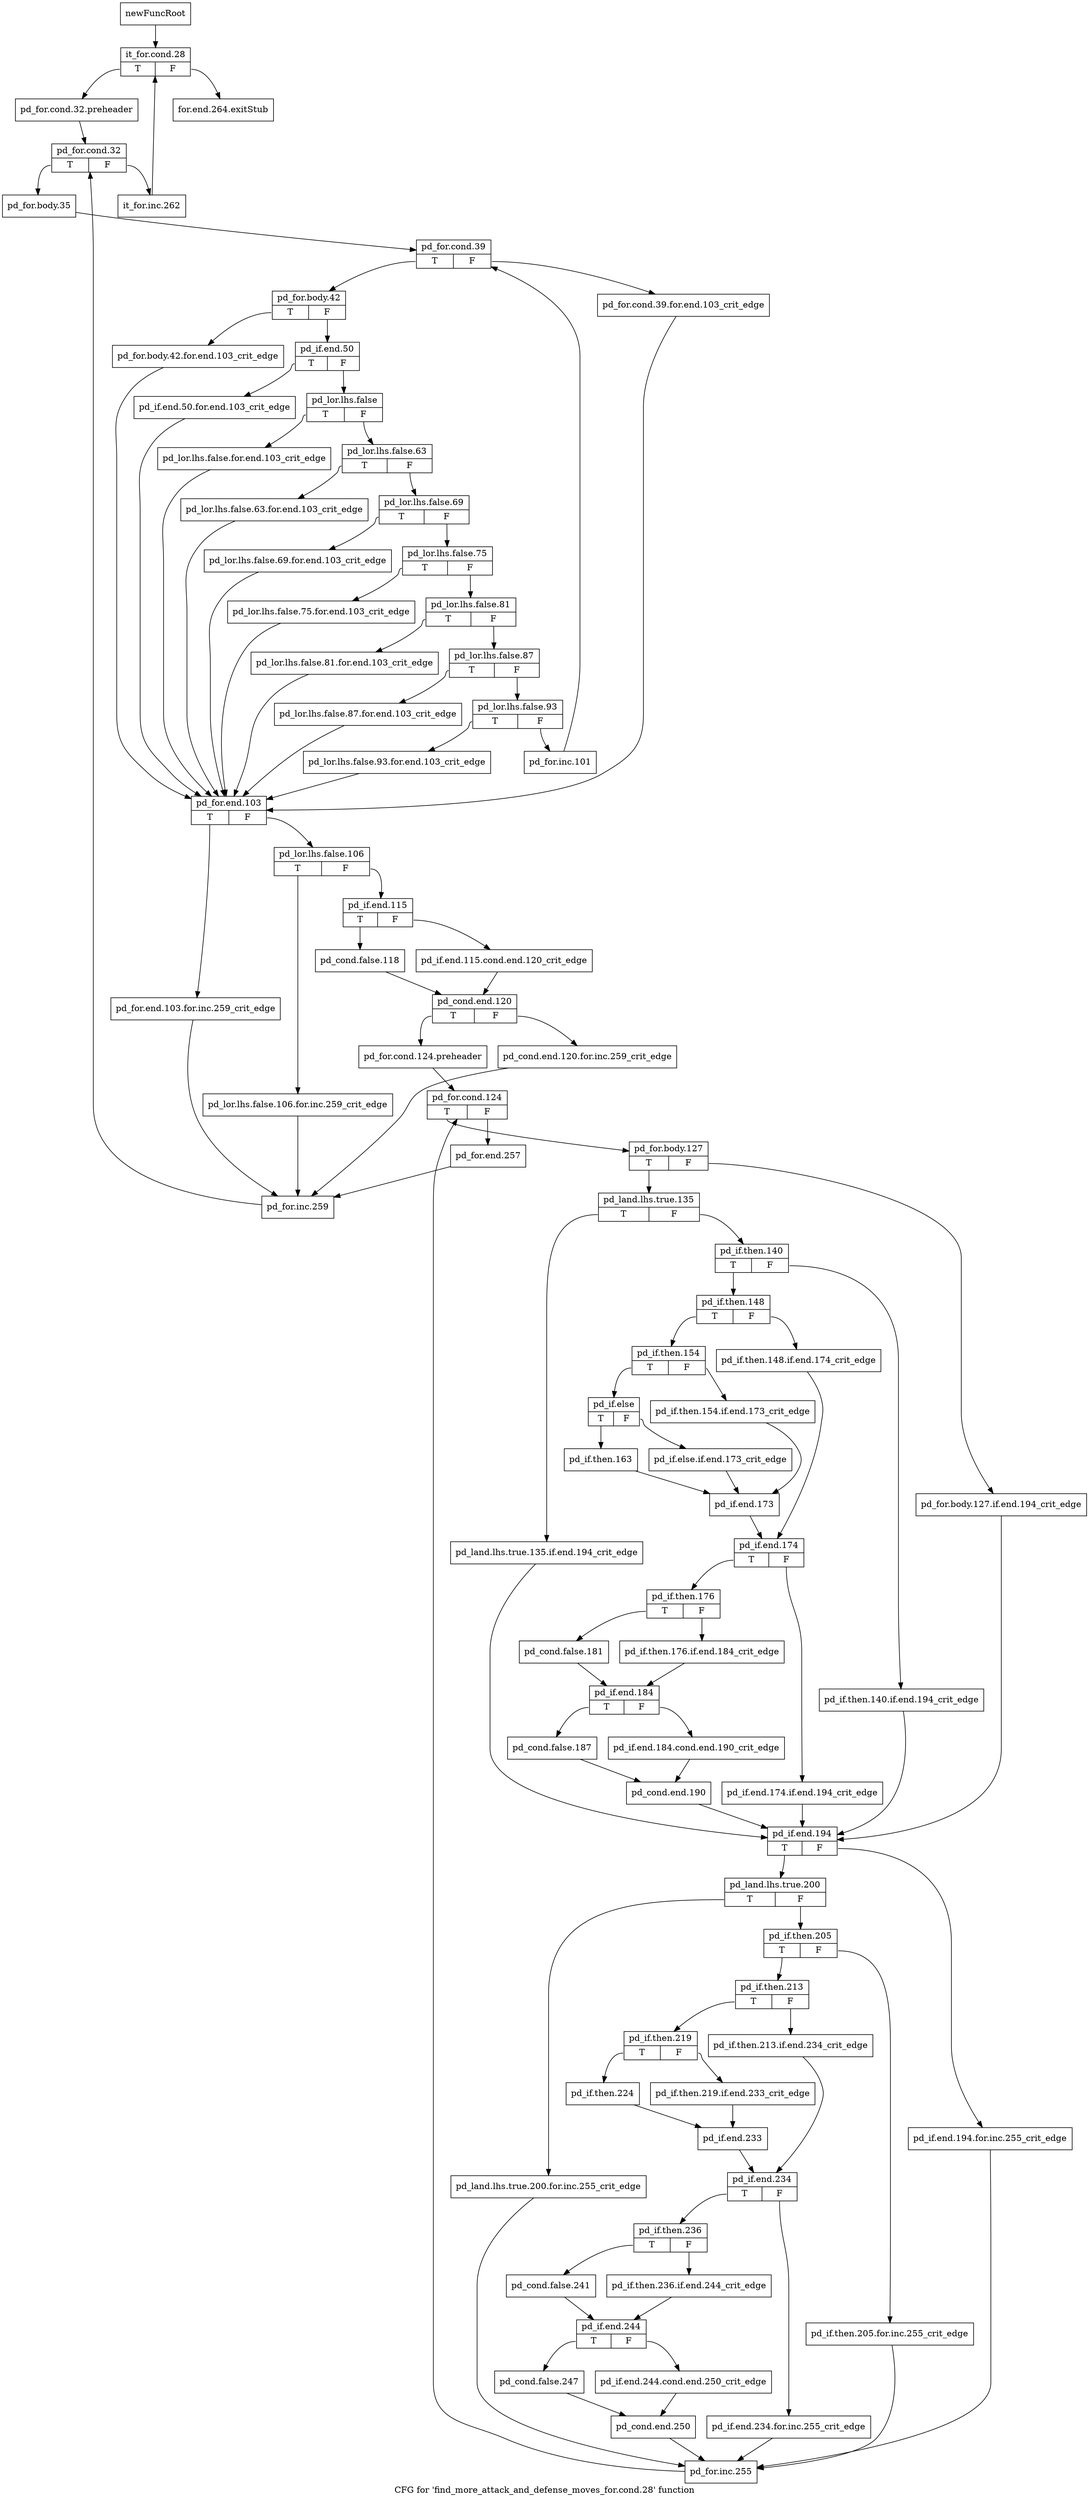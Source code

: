 digraph "CFG for 'find_more_attack_and_defense_moves_for.cond.28' function" {
	label="CFG for 'find_more_attack_and_defense_moves_for.cond.28' function";

	Node0x45c2470 [shape=record,label="{newFuncRoot}"];
	Node0x45c2470 -> Node0x45c2510;
	Node0x45c24c0 [shape=record,label="{for.end.264.exitStub}"];
	Node0x45c2510 [shape=record,label="{it_for.cond.28|{<s0>T|<s1>F}}"];
	Node0x45c2510:s0 -> Node0x45c2560;
	Node0x45c2510:s1 -> Node0x45c24c0;
	Node0x45c2560 [shape=record,label="{pd_for.cond.32.preheader}"];
	Node0x45c2560 -> Node0x45c25b0;
	Node0x45c25b0 [shape=record,label="{pd_for.cond.32|{<s0>T|<s1>F}}"];
	Node0x45c25b0:s0 -> Node0x45c2650;
	Node0x45c25b0:s1 -> Node0x45c2600;
	Node0x45c2600 [shape=record,label="{it_for.inc.262}"];
	Node0x45c2600 -> Node0x45c2510;
	Node0x45c2650 [shape=record,label="{pd_for.body.35}"];
	Node0x45c2650 -> Node0x45c26a0;
	Node0x45c26a0 [shape=record,label="{pd_for.cond.39|{<s0>T|<s1>F}}"];
	Node0x45c26a0:s0 -> Node0x45c2740;
	Node0x45c26a0:s1 -> Node0x45c26f0;
	Node0x45c26f0 [shape=record,label="{pd_for.cond.39.for.end.103_crit_edge}"];
	Node0x45c26f0 -> Node0x45c2d30;
	Node0x45c2740 [shape=record,label="{pd_for.body.42|{<s0>T|<s1>F}}"];
	Node0x45c2740:s0 -> Node0x45c2ce0;
	Node0x45c2740:s1 -> Node0x45c2790;
	Node0x45c2790 [shape=record,label="{pd_if.end.50|{<s0>T|<s1>F}}"];
	Node0x45c2790:s0 -> Node0x45c2c90;
	Node0x45c2790:s1 -> Node0x45c27e0;
	Node0x45c27e0 [shape=record,label="{pd_lor.lhs.false|{<s0>T|<s1>F}}"];
	Node0x45c27e0:s0 -> Node0x45c2c40;
	Node0x45c27e0:s1 -> Node0x45c2830;
	Node0x45c2830 [shape=record,label="{pd_lor.lhs.false.63|{<s0>T|<s1>F}}"];
	Node0x45c2830:s0 -> Node0x45c2bf0;
	Node0x45c2830:s1 -> Node0x45c2880;
	Node0x45c2880 [shape=record,label="{pd_lor.lhs.false.69|{<s0>T|<s1>F}}"];
	Node0x45c2880:s0 -> Node0x45c2ba0;
	Node0x45c2880:s1 -> Node0x45c28d0;
	Node0x45c28d0 [shape=record,label="{pd_lor.lhs.false.75|{<s0>T|<s1>F}}"];
	Node0x45c28d0:s0 -> Node0x45c2b50;
	Node0x45c28d0:s1 -> Node0x45c2920;
	Node0x45c2920 [shape=record,label="{pd_lor.lhs.false.81|{<s0>T|<s1>F}}"];
	Node0x45c2920:s0 -> Node0x45c2b00;
	Node0x45c2920:s1 -> Node0x45c2970;
	Node0x45c2970 [shape=record,label="{pd_lor.lhs.false.87|{<s0>T|<s1>F}}"];
	Node0x45c2970:s0 -> Node0x45c2ab0;
	Node0x45c2970:s1 -> Node0x45c29c0;
	Node0x45c29c0 [shape=record,label="{pd_lor.lhs.false.93|{<s0>T|<s1>F}}"];
	Node0x45c29c0:s0 -> Node0x45c2a60;
	Node0x45c29c0:s1 -> Node0x45c2a10;
	Node0x45c2a10 [shape=record,label="{pd_for.inc.101}"];
	Node0x45c2a10 -> Node0x45c26a0;
	Node0x45c2a60 [shape=record,label="{pd_lor.lhs.false.93.for.end.103_crit_edge}"];
	Node0x45c2a60 -> Node0x45c2d30;
	Node0x45c2ab0 [shape=record,label="{pd_lor.lhs.false.87.for.end.103_crit_edge}"];
	Node0x45c2ab0 -> Node0x45c2d30;
	Node0x45c2b00 [shape=record,label="{pd_lor.lhs.false.81.for.end.103_crit_edge}"];
	Node0x45c2b00 -> Node0x45c2d30;
	Node0x45c2b50 [shape=record,label="{pd_lor.lhs.false.75.for.end.103_crit_edge}"];
	Node0x45c2b50 -> Node0x45c2d30;
	Node0x45c2ba0 [shape=record,label="{pd_lor.lhs.false.69.for.end.103_crit_edge}"];
	Node0x45c2ba0 -> Node0x45c2d30;
	Node0x45c2bf0 [shape=record,label="{pd_lor.lhs.false.63.for.end.103_crit_edge}"];
	Node0x45c2bf0 -> Node0x45c2d30;
	Node0x45c2c40 [shape=record,label="{pd_lor.lhs.false.for.end.103_crit_edge}"];
	Node0x45c2c40 -> Node0x45c2d30;
	Node0x45c2c90 [shape=record,label="{pd_if.end.50.for.end.103_crit_edge}"];
	Node0x45c2c90 -> Node0x45c2d30;
	Node0x45c2ce0 [shape=record,label="{pd_for.body.42.for.end.103_crit_edge}"];
	Node0x45c2ce0 -> Node0x45c2d30;
	Node0x45c2d30 [shape=record,label="{pd_for.end.103|{<s0>T|<s1>F}}"];
	Node0x45c2d30:s0 -> Node0x45c3e60;
	Node0x45c2d30:s1 -> Node0x45c2d80;
	Node0x45c2d80 [shape=record,label="{pd_lor.lhs.false.106|{<s0>T|<s1>F}}"];
	Node0x45c2d80:s0 -> Node0x45c3e10;
	Node0x45c2d80:s1 -> Node0x45c2dd0;
	Node0x45c2dd0 [shape=record,label="{pd_if.end.115|{<s0>T|<s1>F}}"];
	Node0x45c2dd0:s0 -> Node0x45c2e70;
	Node0x45c2dd0:s1 -> Node0x45c2e20;
	Node0x45c2e20 [shape=record,label="{pd_if.end.115.cond.end.120_crit_edge}"];
	Node0x45c2e20 -> Node0x45c2ec0;
	Node0x45c2e70 [shape=record,label="{pd_cond.false.118}"];
	Node0x45c2e70 -> Node0x45c2ec0;
	Node0x45c2ec0 [shape=record,label="{pd_cond.end.120|{<s0>T|<s1>F}}"];
	Node0x45c2ec0:s0 -> Node0x45c2f60;
	Node0x45c2ec0:s1 -> Node0x45c2f10;
	Node0x45c2f10 [shape=record,label="{pd_cond.end.120.for.inc.259_crit_edge}"];
	Node0x45c2f10 -> Node0x45c3eb0;
	Node0x45c2f60 [shape=record,label="{pd_for.cond.124.preheader}"];
	Node0x45c2f60 -> Node0x45be930;
	Node0x45be930 [shape=record,label="{pd_for.cond.124|{<s0>T|<s1>F}}"];
	Node0x45be930:s0 -> Node0x45c3000;
	Node0x45be930:s1 -> Node0x45c2fb0;
	Node0x45c2fb0 [shape=record,label="{pd_for.end.257}"];
	Node0x45c2fb0 -> Node0x45c3eb0;
	Node0x45c3000 [shape=record,label="{pd_for.body.127|{<s0>T|<s1>F}}"];
	Node0x45c3000:s0 -> Node0x45c30a0;
	Node0x45c3000:s1 -> Node0x45c3050;
	Node0x45c3050 [shape=record,label="{pd_for.body.127.if.end.194_crit_edge}"];
	Node0x45c3050 -> Node0x45c3730;
	Node0x45c30a0 [shape=record,label="{pd_land.lhs.true.135|{<s0>T|<s1>F}}"];
	Node0x45c30a0:s0 -> Node0x45c36e0;
	Node0x45c30a0:s1 -> Node0x45c30f0;
	Node0x45c30f0 [shape=record,label="{pd_if.then.140|{<s0>T|<s1>F}}"];
	Node0x45c30f0:s0 -> Node0x45c3190;
	Node0x45c30f0:s1 -> Node0x45c3140;
	Node0x45c3140 [shape=record,label="{pd_if.then.140.if.end.194_crit_edge}"];
	Node0x45c3140 -> Node0x45c3730;
	Node0x45c3190 [shape=record,label="{pd_if.then.148|{<s0>T|<s1>F}}"];
	Node0x45c3190:s0 -> Node0x45c3230;
	Node0x45c3190:s1 -> Node0x45c31e0;
	Node0x45c31e0 [shape=record,label="{pd_if.then.148.if.end.174_crit_edge}"];
	Node0x45c31e0 -> Node0x45c3410;
	Node0x45c3230 [shape=record,label="{pd_if.then.154|{<s0>T|<s1>F}}"];
	Node0x45c3230:s0 -> Node0x45c32d0;
	Node0x45c3230:s1 -> Node0x45c3280;
	Node0x45c3280 [shape=record,label="{pd_if.then.154.if.end.173_crit_edge}"];
	Node0x45c3280 -> Node0x45c33c0;
	Node0x45c32d0 [shape=record,label="{pd_if.else|{<s0>T|<s1>F}}"];
	Node0x45c32d0:s0 -> Node0x45c3370;
	Node0x45c32d0:s1 -> Node0x45c3320;
	Node0x45c3320 [shape=record,label="{pd_if.else.if.end.173_crit_edge}"];
	Node0x45c3320 -> Node0x45c33c0;
	Node0x45c3370 [shape=record,label="{pd_if.then.163}"];
	Node0x45c3370 -> Node0x45c33c0;
	Node0x45c33c0 [shape=record,label="{pd_if.end.173}"];
	Node0x45c33c0 -> Node0x45c3410;
	Node0x45c3410 [shape=record,label="{pd_if.end.174|{<s0>T|<s1>F}}"];
	Node0x45c3410:s0 -> Node0x45c34b0;
	Node0x45c3410:s1 -> Node0x45c3460;
	Node0x45c3460 [shape=record,label="{pd_if.end.174.if.end.194_crit_edge}"];
	Node0x45c3460 -> Node0x45c3730;
	Node0x45c34b0 [shape=record,label="{pd_if.then.176|{<s0>T|<s1>F}}"];
	Node0x45c34b0:s0 -> Node0x45c3550;
	Node0x45c34b0:s1 -> Node0x45c3500;
	Node0x45c3500 [shape=record,label="{pd_if.then.176.if.end.184_crit_edge}"];
	Node0x45c3500 -> Node0x45c35a0;
	Node0x45c3550 [shape=record,label="{pd_cond.false.181}"];
	Node0x45c3550 -> Node0x45c35a0;
	Node0x45c35a0 [shape=record,label="{pd_if.end.184|{<s0>T|<s1>F}}"];
	Node0x45c35a0:s0 -> Node0x45c3640;
	Node0x45c35a0:s1 -> Node0x45c35f0;
	Node0x45c35f0 [shape=record,label="{pd_if.end.184.cond.end.190_crit_edge}"];
	Node0x45c35f0 -> Node0x45c3690;
	Node0x45c3640 [shape=record,label="{pd_cond.false.187}"];
	Node0x45c3640 -> Node0x45c3690;
	Node0x45c3690 [shape=record,label="{pd_cond.end.190}"];
	Node0x45c3690 -> Node0x45c3730;
	Node0x45c36e0 [shape=record,label="{pd_land.lhs.true.135.if.end.194_crit_edge}"];
	Node0x45c36e0 -> Node0x45c3730;
	Node0x45c3730 [shape=record,label="{pd_if.end.194|{<s0>T|<s1>F}}"];
	Node0x45c3730:s0 -> Node0x45c37d0;
	Node0x45c3730:s1 -> Node0x45c3780;
	Node0x45c3780 [shape=record,label="{pd_if.end.194.for.inc.255_crit_edge}"];
	Node0x45c3780 -> Node0x45c3dc0;
	Node0x45c37d0 [shape=record,label="{pd_land.lhs.true.200|{<s0>T|<s1>F}}"];
	Node0x45c37d0:s0 -> Node0x45c3d70;
	Node0x45c37d0:s1 -> Node0x45c3820;
	Node0x45c3820 [shape=record,label="{pd_if.then.205|{<s0>T|<s1>F}}"];
	Node0x45c3820:s0 -> Node0x45c38c0;
	Node0x45c3820:s1 -> Node0x45c3870;
	Node0x45c3870 [shape=record,label="{pd_if.then.205.for.inc.255_crit_edge}"];
	Node0x45c3870 -> Node0x45c3dc0;
	Node0x45c38c0 [shape=record,label="{pd_if.then.213|{<s0>T|<s1>F}}"];
	Node0x45c38c0:s0 -> Node0x45c3960;
	Node0x45c38c0:s1 -> Node0x45c3910;
	Node0x45c3910 [shape=record,label="{pd_if.then.213.if.end.234_crit_edge}"];
	Node0x45c3910 -> Node0x45c3aa0;
	Node0x45c3960 [shape=record,label="{pd_if.then.219|{<s0>T|<s1>F}}"];
	Node0x45c3960:s0 -> Node0x45c3a00;
	Node0x45c3960:s1 -> Node0x45c39b0;
	Node0x45c39b0 [shape=record,label="{pd_if.then.219.if.end.233_crit_edge}"];
	Node0x45c39b0 -> Node0x45c3a50;
	Node0x45c3a00 [shape=record,label="{pd_if.then.224}"];
	Node0x45c3a00 -> Node0x45c3a50;
	Node0x45c3a50 [shape=record,label="{pd_if.end.233}"];
	Node0x45c3a50 -> Node0x45c3aa0;
	Node0x45c3aa0 [shape=record,label="{pd_if.end.234|{<s0>T|<s1>F}}"];
	Node0x45c3aa0:s0 -> Node0x45c3b40;
	Node0x45c3aa0:s1 -> Node0x45c3af0;
	Node0x45c3af0 [shape=record,label="{pd_if.end.234.for.inc.255_crit_edge}"];
	Node0x45c3af0 -> Node0x45c3dc0;
	Node0x45c3b40 [shape=record,label="{pd_if.then.236|{<s0>T|<s1>F}}"];
	Node0x45c3b40:s0 -> Node0x45c3be0;
	Node0x45c3b40:s1 -> Node0x45c3b90;
	Node0x45c3b90 [shape=record,label="{pd_if.then.236.if.end.244_crit_edge}"];
	Node0x45c3b90 -> Node0x45c3c30;
	Node0x45c3be0 [shape=record,label="{pd_cond.false.241}"];
	Node0x45c3be0 -> Node0x45c3c30;
	Node0x45c3c30 [shape=record,label="{pd_if.end.244|{<s0>T|<s1>F}}"];
	Node0x45c3c30:s0 -> Node0x45c3cd0;
	Node0x45c3c30:s1 -> Node0x45c3c80;
	Node0x45c3c80 [shape=record,label="{pd_if.end.244.cond.end.250_crit_edge}"];
	Node0x45c3c80 -> Node0x45c3d20;
	Node0x45c3cd0 [shape=record,label="{pd_cond.false.247}"];
	Node0x45c3cd0 -> Node0x45c3d20;
	Node0x45c3d20 [shape=record,label="{pd_cond.end.250}"];
	Node0x45c3d20 -> Node0x45c3dc0;
	Node0x45c3d70 [shape=record,label="{pd_land.lhs.true.200.for.inc.255_crit_edge}"];
	Node0x45c3d70 -> Node0x45c3dc0;
	Node0x45c3dc0 [shape=record,label="{pd_for.inc.255}"];
	Node0x45c3dc0 -> Node0x45be930;
	Node0x45c3e10 [shape=record,label="{pd_lor.lhs.false.106.for.inc.259_crit_edge}"];
	Node0x45c3e10 -> Node0x45c3eb0;
	Node0x45c3e60 [shape=record,label="{pd_for.end.103.for.inc.259_crit_edge}"];
	Node0x45c3e60 -> Node0x45c3eb0;
	Node0x45c3eb0 [shape=record,label="{pd_for.inc.259}"];
	Node0x45c3eb0 -> Node0x45c25b0;
}
